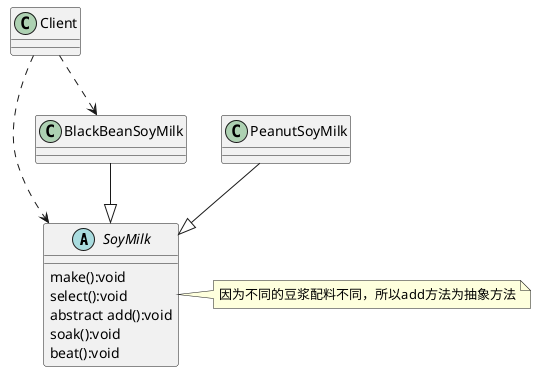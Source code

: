 @startuml

abstract class SoyMilk{
    make():void
    select():void
    abstract add():void
    soak():void
    beat():void
}
note right:因为不同的豆浆配料不同，所以add方法为抽象方法

class BlackBeanSoyMilk
class PeanutSoyMilk

BlackBeanSoyMilk --|> SoyMilk
PeanutSoyMilk --|> SoyMilk

class Client
Client ..>  BlackBeanSoyMilk
Client ..>  SoyMilk

@enduml